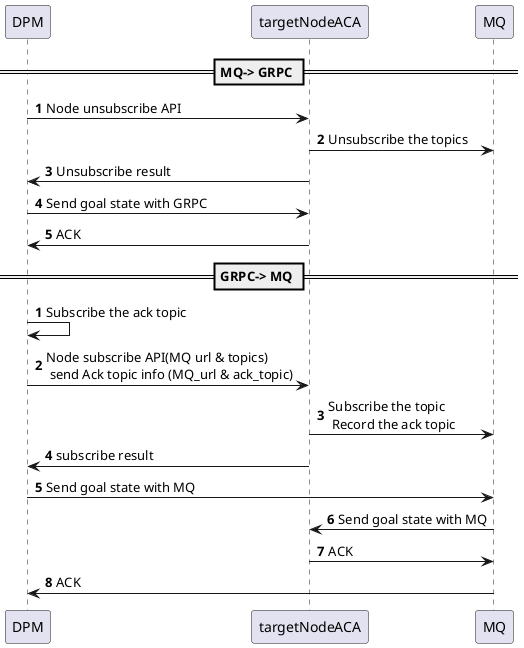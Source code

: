 @startuml
'https://plantuml.com/sequence-diagram

== MQ-> GRPC ==
autonumber

'DPM <-> VPCM: VPC info query
'DPM ->NM: Query whether target node subscript vpc topic or not
'NM ->DPM: Yes
DPM -> targetNodeACA: Node unsubscribe API
targetNodeACA -> MQ: Unsubscribe the topics
targetNodeACA -> DPM: Unsubscribe result
DPM -> targetNodeACA: Send goal state with GRPC
targetNodeACA -> DPM: ACK

== GRPC-> MQ ==
autonumber

'DPM <-> VPCM: VPC info query
'DPM ->NM: Query whether target node subscript vpc topic or not
'NM ->DPM: NO
DPM ->DPM: Subscribe the ack topic
DPM -> targetNodeACA: Node subscribe API(MQ url & topics)\n send Ack topic info (MQ_url & ack_topic)
targetNodeACA -> MQ: Subscribe the topic \n Record the ack topic
targetNodeACA -> DPM: subscribe result
DPM -> MQ: Send goal state with MQ
MQ -> targetNodeACA: Send goal state with MQ
targetNodeACA -> MQ: ACK
MQ -> DPM: ACK


'== keep GRPC ==
'autonumber
'
'DPM <-> VPCM: VPC info query
'DPM ->NM: Query whether target node subscript vpc topic or not
'NM ->DPM: NO
'DPM -> targetNode: Send goal state with GRPC
'
'== keep MQ ==
'autonumber
'
'DPM <-> VPCM: VPC info query
'DPM ->NM: Query whether target node subscript vpc topic or not
'NM ->DPM: Yes
'DPM -> targetNode: Send goal state with MQ


@enduml